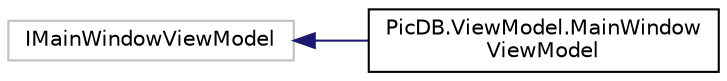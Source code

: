 digraph "Graphical Class Hierarchy"
{
  edge [fontname="Helvetica",fontsize="10",labelfontname="Helvetica",labelfontsize="10"];
  node [fontname="Helvetica",fontsize="10",shape=record];
  rankdir="LR";
  Node33 [label="IMainWindowViewModel",height=0.2,width=0.4,color="grey75", fillcolor="white", style="filled"];
  Node33 -> Node0 [dir="back",color="midnightblue",fontsize="10",style="solid",fontname="Helvetica"];
  Node0 [label="PicDB.ViewModel.MainWindow\lViewModel",height=0.2,width=0.4,color="black", fillcolor="white", style="filled",URL="$classPicDB_1_1ViewModel_1_1MainWindowViewModel.html"];
}

